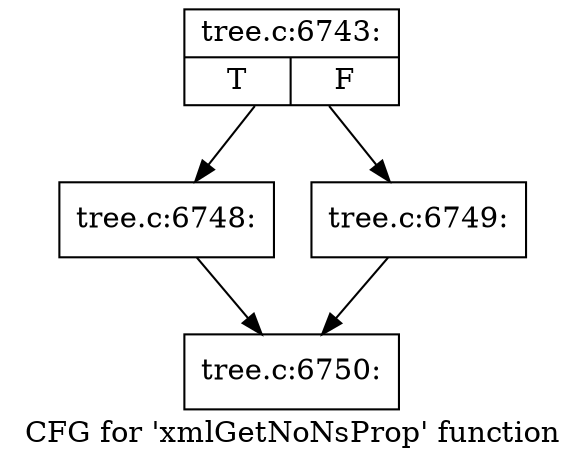 digraph "CFG for 'xmlGetNoNsProp' function" {
	label="CFG for 'xmlGetNoNsProp' function";

	Node0x55ad0bd96f80 [shape=record,label="{tree.c:6743:|{<s0>T|<s1>F}}"];
	Node0x55ad0bd96f80 -> Node0x55ad0bd98200;
	Node0x55ad0bd96f80 -> Node0x55ad0bd98250;
	Node0x55ad0bd98200 [shape=record,label="{tree.c:6748:}"];
	Node0x55ad0bd98200 -> Node0x55ad0bd97170;
	Node0x55ad0bd98250 [shape=record,label="{tree.c:6749:}"];
	Node0x55ad0bd98250 -> Node0x55ad0bd97170;
	Node0x55ad0bd97170 [shape=record,label="{tree.c:6750:}"];
}
